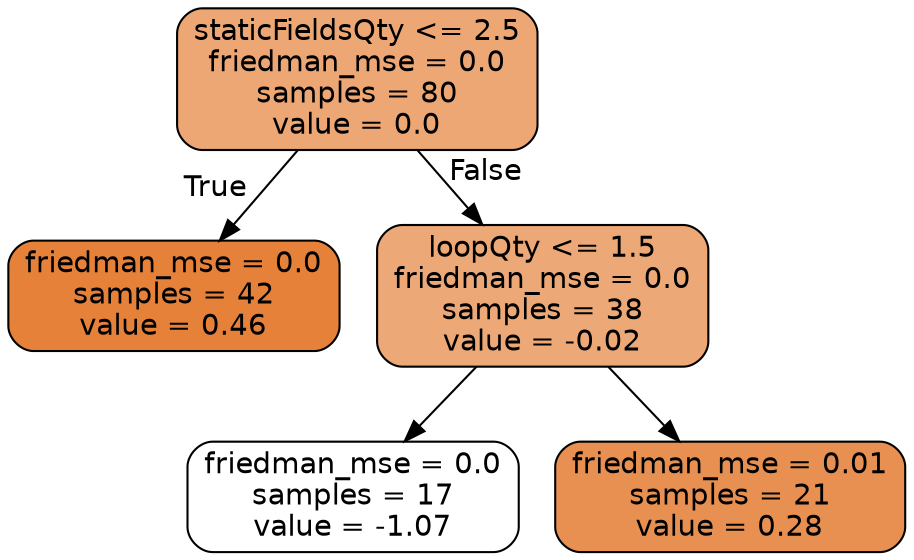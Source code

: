 digraph Tree {
node [shape=box, style="filled, rounded", color="black", fontname="helvetica"] ;
edge [fontname="helvetica"] ;
0 [label="staticFieldsQty <= 2.5\nfriedman_mse = 0.0\nsamples = 80\nvalue = 0.0", fillcolor="#eda775"] ;
1 [label="friedman_mse = 0.0\nsamples = 42\nvalue = 0.46", fillcolor="#e58139"] ;
0 -> 1 [labeldistance=2.5, labelangle=45, headlabel="True"] ;
2 [label="loopQty <= 1.5\nfriedman_mse = 0.0\nsamples = 38\nvalue = -0.02", fillcolor="#eda877"] ;
0 -> 2 [labeldistance=2.5, labelangle=-45, headlabel="False"] ;
3 [label="friedman_mse = 0.0\nsamples = 17\nvalue = -1.07", fillcolor="#ffffff"] ;
2 -> 3 ;
4 [label="friedman_mse = 0.01\nsamples = 21\nvalue = 0.28", fillcolor="#e89051"] ;
2 -> 4 ;
}